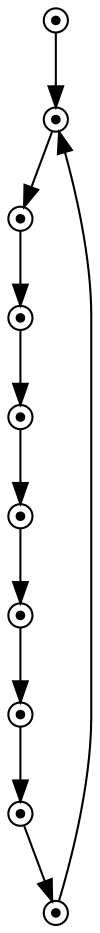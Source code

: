 digraph G {
Player1X1XGround0X1XSausage00X1XSausage10X1XIsland0X1X		[ label="" shape=point peripheries=2 ];
Player1X1XGround0X1XSausage01X2XSausage10X1XIsland0X1X		[ label="" shape=point peripheries=2 ];
Player1X1XGround0X1XSausage01X2XSausage10X1XIsland2X1X		[ label="" shape=point peripheries=2 ];
Player1X1XGround0X1XSausage01X2XSausage12X2XIsland2X1X		[ label="" shape=point peripheries=2 ];
Player1X1XGround0X1XSausage02X0XSausage12X2XIsland2X1X		[ label="" shape=point peripheries=2 ];
Player1X1XGround0X1XSausage02X0XSausage12X2XIsland1X1X		[ label="" shape=point peripheries=2 ];
Player1X1XGround0X1XSausage02X0XSausage11X2XIsland1X1X		[ label="" shape=point peripheries=2 ];
Player1X1XGround0X1XSausage01X0XSausage11X2XIsland1X1X		[ label="" shape=point peripheries=2 ];
Player1X1XGround0X1XSausage01X0XSausage11X2XIsland0X1X		[ label="" shape=point peripheries=2 ];
Player1X1XGround0X1XSausage01X0XSausage10X1XIsland0X1X		[ label="" shape=point peripheries=2 ];
	"Player1X1XGround0X1XSausage00X1XSausage10X1XIsland0X1X" -> "Player1X1XGround0X1XSausage01X2XSausage10X1XIsland0X1X";
	"Player1X1XGround0X1XSausage01X2XSausage10X1XIsland0X1X" -> "Player1X1XGround0X1XSausage01X2XSausage10X1XIsland2X1X";
	"Player1X1XGround0X1XSausage01X2XSausage10X1XIsland2X1X" -> "Player1X1XGround0X1XSausage01X2XSausage12X2XIsland2X1X";
	"Player1X1XGround0X1XSausage01X2XSausage12X2XIsland2X1X" -> "Player1X1XGround0X1XSausage02X0XSausage12X2XIsland2X1X";
	"Player1X1XGround0X1XSausage02X0XSausage12X2XIsland2X1X" -> "Player1X1XGround0X1XSausage02X0XSausage12X2XIsland1X1X";
	"Player1X1XGround0X1XSausage02X0XSausage12X2XIsland1X1X" -> "Player1X1XGround0X1XSausage02X0XSausage11X2XIsland1X1X";
	"Player1X1XGround0X1XSausage02X0XSausage11X2XIsland1X1X" -> "Player1X1XGround0X1XSausage01X0XSausage11X2XIsland1X1X";
	"Player1X1XGround0X1XSausage01X0XSausage11X2XIsland1X1X" -> "Player1X1XGround0X1XSausage01X0XSausage11X2XIsland0X1X";
	"Player1X1XGround0X1XSausage01X0XSausage11X2XIsland0X1X" -> "Player1X1XGround0X1XSausage01X0XSausage10X1XIsland0X1X";
	"Player1X1XGround0X1XSausage01X0XSausage10X1XIsland0X1X" -> "Player1X1XGround0X1XSausage01X2XSausage10X1XIsland0X1X";
}